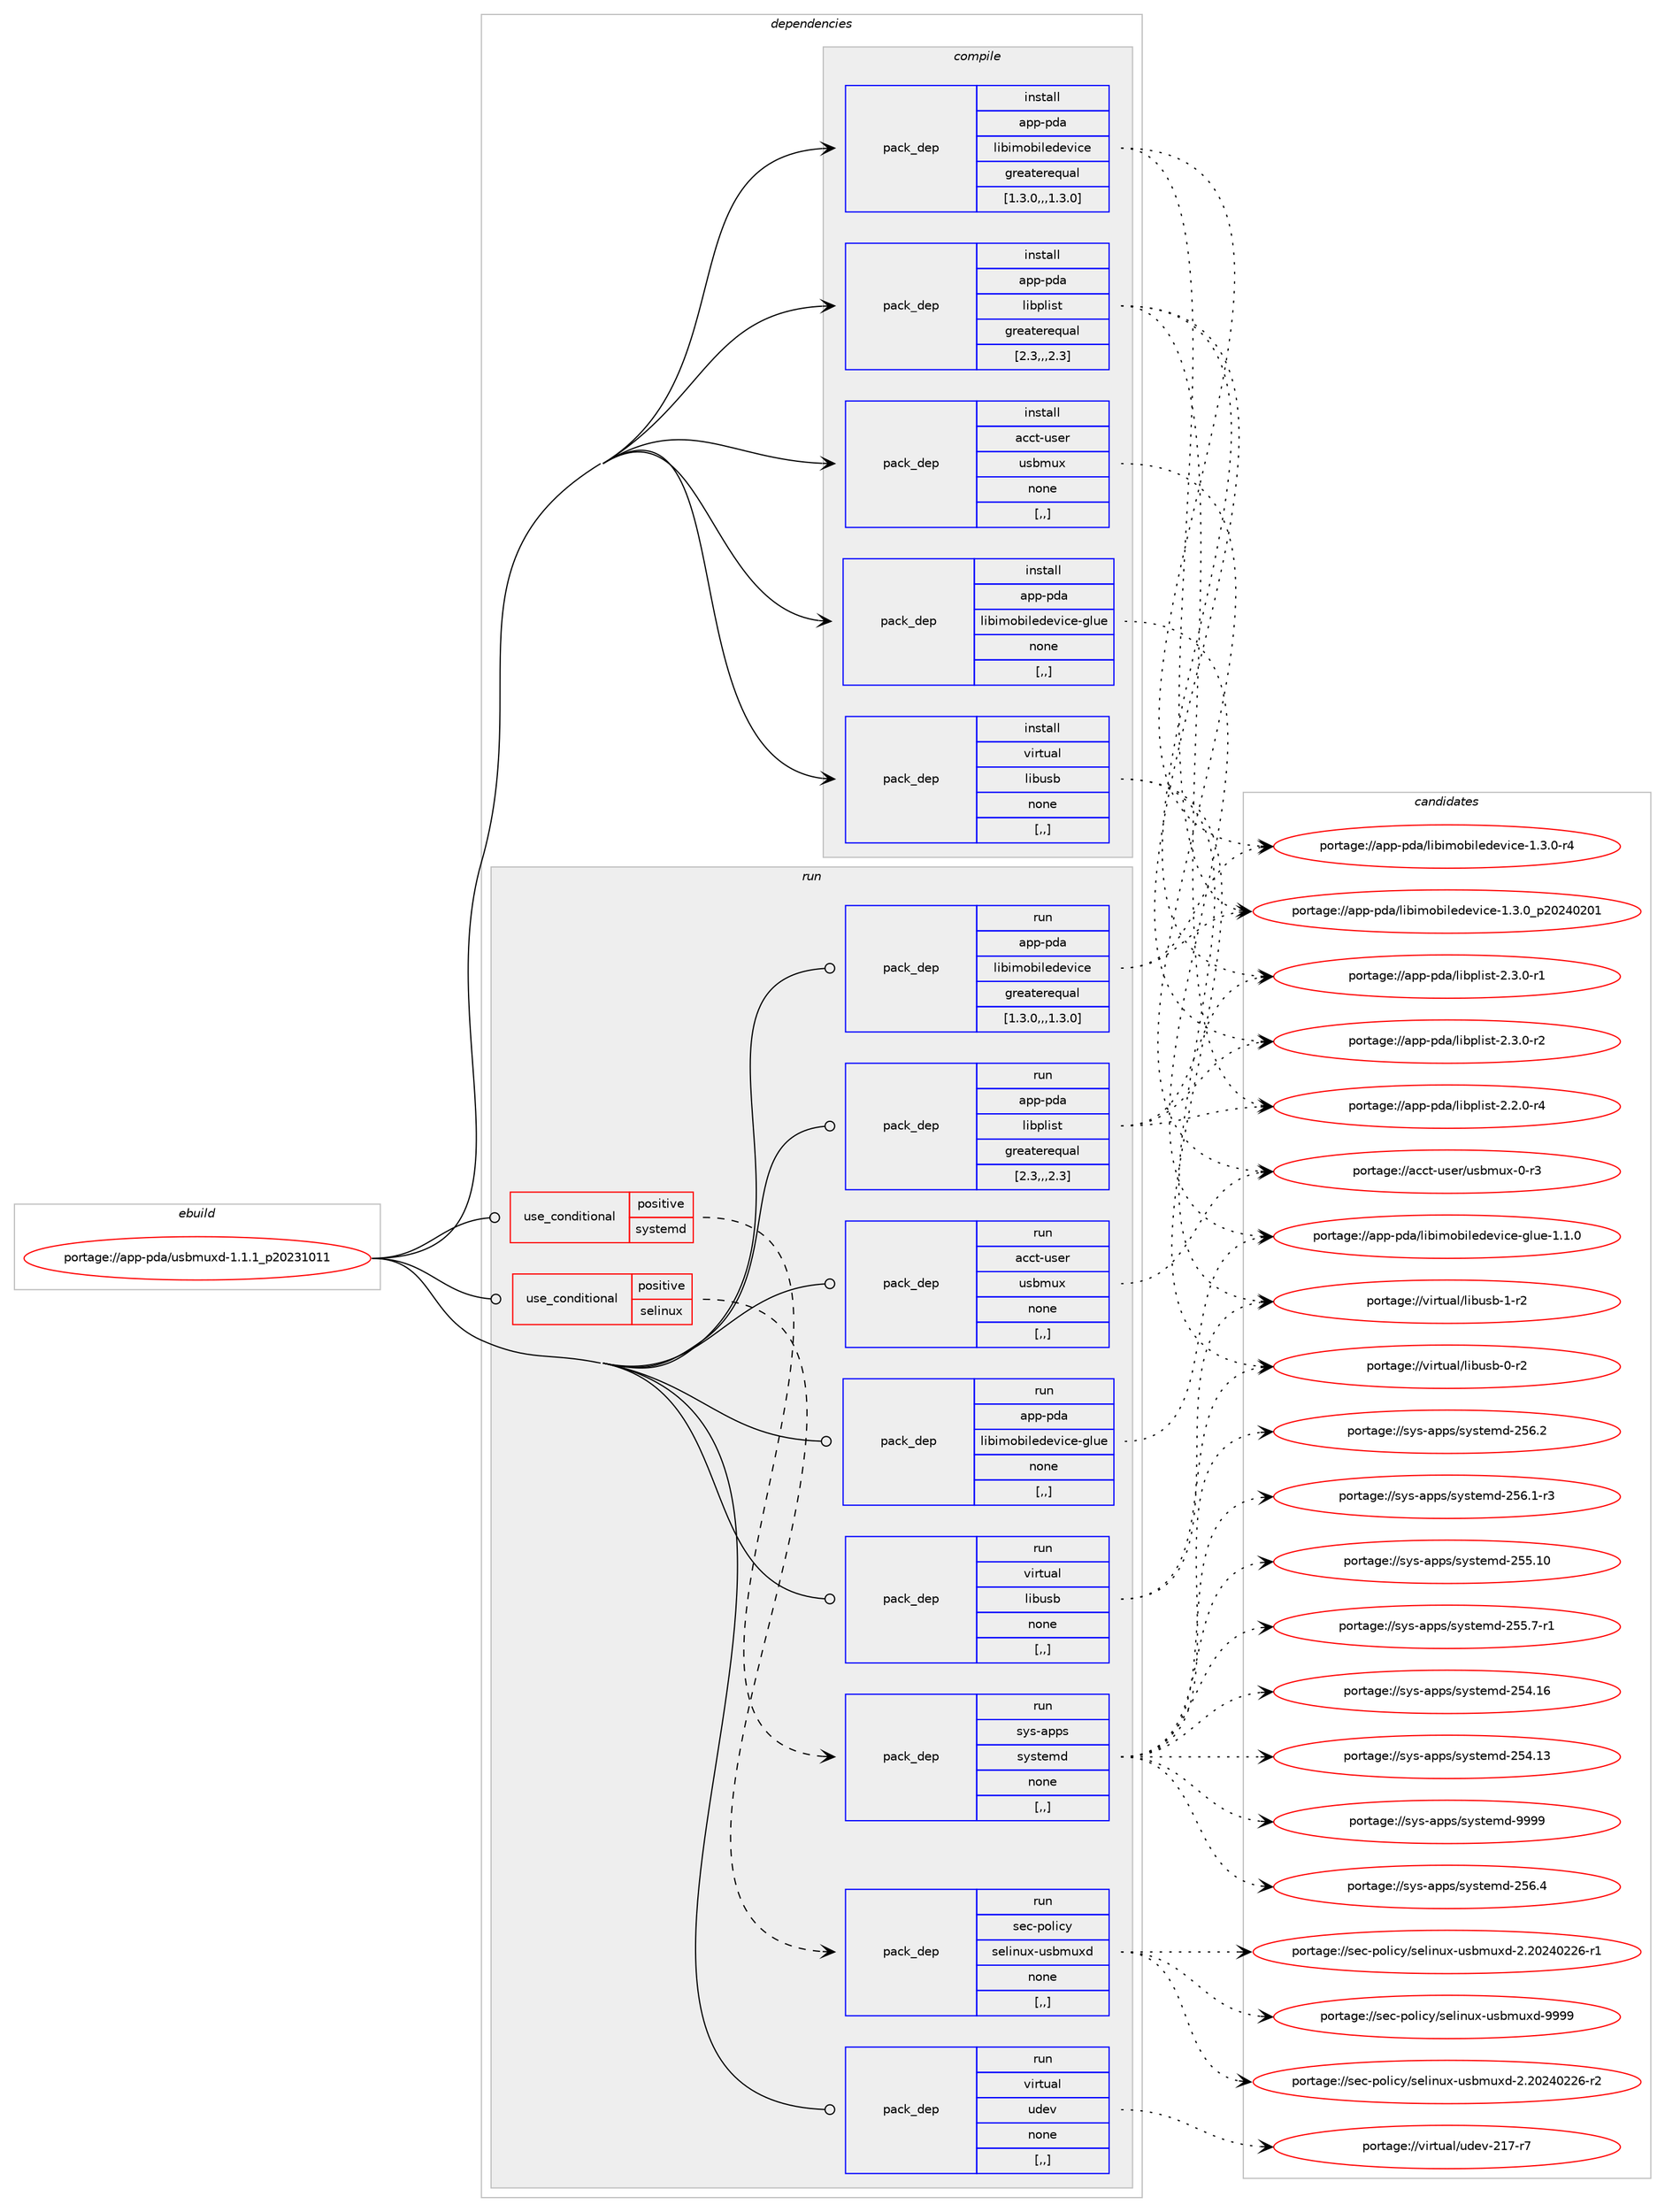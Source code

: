 digraph prolog {

# *************
# Graph options
# *************

newrank=true;
concentrate=true;
compound=true;
graph [rankdir=LR,fontname=Helvetica,fontsize=10,ranksep=1.5];#, ranksep=2.5, nodesep=0.2];
edge  [arrowhead=vee];
node  [fontname=Helvetica,fontsize=10];

# **********
# The ebuild
# **********

subgraph cluster_leftcol {
color=gray;
label=<<i>ebuild</i>>;
id [label="portage://app-pda/usbmuxd-1.1.1_p20231011", color=red, width=4, href="../app-pda/usbmuxd-1.1.1_p20231011.svg"];
}

# ****************
# The dependencies
# ****************

subgraph cluster_midcol {
color=gray;
label=<<i>dependencies</i>>;
subgraph cluster_compile {
fillcolor="#eeeeee";
style=filled;
label=<<i>compile</i>>;
subgraph pack35905 {
dependency50408 [label=<<TABLE BORDER="0" CELLBORDER="1" CELLSPACING="0" CELLPADDING="4" WIDTH="220"><TR><TD ROWSPAN="6" CELLPADDING="30">pack_dep</TD></TR><TR><TD WIDTH="110">install</TD></TR><TR><TD>acct-user</TD></TR><TR><TD>usbmux</TD></TR><TR><TD>none</TD></TR><TR><TD>[,,]</TD></TR></TABLE>>, shape=none, color=blue];
}
id:e -> dependency50408:w [weight=20,style="solid",arrowhead="vee"];
subgraph pack35906 {
dependency50409 [label=<<TABLE BORDER="0" CELLBORDER="1" CELLSPACING="0" CELLPADDING="4" WIDTH="220"><TR><TD ROWSPAN="6" CELLPADDING="30">pack_dep</TD></TR><TR><TD WIDTH="110">install</TD></TR><TR><TD>app-pda</TD></TR><TR><TD>libimobiledevice</TD></TR><TR><TD>greaterequal</TD></TR><TR><TD>[1.3.0,,,1.3.0]</TD></TR></TABLE>>, shape=none, color=blue];
}
id:e -> dependency50409:w [weight=20,style="solid",arrowhead="vee"];
subgraph pack35907 {
dependency50410 [label=<<TABLE BORDER="0" CELLBORDER="1" CELLSPACING="0" CELLPADDING="4" WIDTH="220"><TR><TD ROWSPAN="6" CELLPADDING="30">pack_dep</TD></TR><TR><TD WIDTH="110">install</TD></TR><TR><TD>app-pda</TD></TR><TR><TD>libimobiledevice-glue</TD></TR><TR><TD>none</TD></TR><TR><TD>[,,]</TD></TR></TABLE>>, shape=none, color=blue];
}
id:e -> dependency50410:w [weight=20,style="solid",arrowhead="vee"];
subgraph pack35908 {
dependency50411 [label=<<TABLE BORDER="0" CELLBORDER="1" CELLSPACING="0" CELLPADDING="4" WIDTH="220"><TR><TD ROWSPAN="6" CELLPADDING="30">pack_dep</TD></TR><TR><TD WIDTH="110">install</TD></TR><TR><TD>app-pda</TD></TR><TR><TD>libplist</TD></TR><TR><TD>greaterequal</TD></TR><TR><TD>[2.3,,,2.3]</TD></TR></TABLE>>, shape=none, color=blue];
}
id:e -> dependency50411:w [weight=20,style="solid",arrowhead="vee"];
subgraph pack35909 {
dependency50412 [label=<<TABLE BORDER="0" CELLBORDER="1" CELLSPACING="0" CELLPADDING="4" WIDTH="220"><TR><TD ROWSPAN="6" CELLPADDING="30">pack_dep</TD></TR><TR><TD WIDTH="110">install</TD></TR><TR><TD>virtual</TD></TR><TR><TD>libusb</TD></TR><TR><TD>none</TD></TR><TR><TD>[,,]</TD></TR></TABLE>>, shape=none, color=blue];
}
id:e -> dependency50412:w [weight=20,style="solid",arrowhead="vee"];
}
subgraph cluster_compileandrun {
fillcolor="#eeeeee";
style=filled;
label=<<i>compile and run</i>>;
}
subgraph cluster_run {
fillcolor="#eeeeee";
style=filled;
label=<<i>run</i>>;
subgraph cond14037 {
dependency50413 [label=<<TABLE BORDER="0" CELLBORDER="1" CELLSPACING="0" CELLPADDING="4"><TR><TD ROWSPAN="3" CELLPADDING="10">use_conditional</TD></TR><TR><TD>positive</TD></TR><TR><TD>selinux</TD></TR></TABLE>>, shape=none, color=red];
subgraph pack35910 {
dependency50414 [label=<<TABLE BORDER="0" CELLBORDER="1" CELLSPACING="0" CELLPADDING="4" WIDTH="220"><TR><TD ROWSPAN="6" CELLPADDING="30">pack_dep</TD></TR><TR><TD WIDTH="110">run</TD></TR><TR><TD>sec-policy</TD></TR><TR><TD>selinux-usbmuxd</TD></TR><TR><TD>none</TD></TR><TR><TD>[,,]</TD></TR></TABLE>>, shape=none, color=blue];
}
dependency50413:e -> dependency50414:w [weight=20,style="dashed",arrowhead="vee"];
}
id:e -> dependency50413:w [weight=20,style="solid",arrowhead="odot"];
subgraph cond14038 {
dependency50415 [label=<<TABLE BORDER="0" CELLBORDER="1" CELLSPACING="0" CELLPADDING="4"><TR><TD ROWSPAN="3" CELLPADDING="10">use_conditional</TD></TR><TR><TD>positive</TD></TR><TR><TD>systemd</TD></TR></TABLE>>, shape=none, color=red];
subgraph pack35911 {
dependency50416 [label=<<TABLE BORDER="0" CELLBORDER="1" CELLSPACING="0" CELLPADDING="4" WIDTH="220"><TR><TD ROWSPAN="6" CELLPADDING="30">pack_dep</TD></TR><TR><TD WIDTH="110">run</TD></TR><TR><TD>sys-apps</TD></TR><TR><TD>systemd</TD></TR><TR><TD>none</TD></TR><TR><TD>[,,]</TD></TR></TABLE>>, shape=none, color=blue];
}
dependency50415:e -> dependency50416:w [weight=20,style="dashed",arrowhead="vee"];
}
id:e -> dependency50415:w [weight=20,style="solid",arrowhead="odot"];
subgraph pack35912 {
dependency50417 [label=<<TABLE BORDER="0" CELLBORDER="1" CELLSPACING="0" CELLPADDING="4" WIDTH="220"><TR><TD ROWSPAN="6" CELLPADDING="30">pack_dep</TD></TR><TR><TD WIDTH="110">run</TD></TR><TR><TD>acct-user</TD></TR><TR><TD>usbmux</TD></TR><TR><TD>none</TD></TR><TR><TD>[,,]</TD></TR></TABLE>>, shape=none, color=blue];
}
id:e -> dependency50417:w [weight=20,style="solid",arrowhead="odot"];
subgraph pack35913 {
dependency50418 [label=<<TABLE BORDER="0" CELLBORDER="1" CELLSPACING="0" CELLPADDING="4" WIDTH="220"><TR><TD ROWSPAN="6" CELLPADDING="30">pack_dep</TD></TR><TR><TD WIDTH="110">run</TD></TR><TR><TD>app-pda</TD></TR><TR><TD>libimobiledevice</TD></TR><TR><TD>greaterequal</TD></TR><TR><TD>[1.3.0,,,1.3.0]</TD></TR></TABLE>>, shape=none, color=blue];
}
id:e -> dependency50418:w [weight=20,style="solid",arrowhead="odot"];
subgraph pack35914 {
dependency50419 [label=<<TABLE BORDER="0" CELLBORDER="1" CELLSPACING="0" CELLPADDING="4" WIDTH="220"><TR><TD ROWSPAN="6" CELLPADDING="30">pack_dep</TD></TR><TR><TD WIDTH="110">run</TD></TR><TR><TD>app-pda</TD></TR><TR><TD>libimobiledevice-glue</TD></TR><TR><TD>none</TD></TR><TR><TD>[,,]</TD></TR></TABLE>>, shape=none, color=blue];
}
id:e -> dependency50419:w [weight=20,style="solid",arrowhead="odot"];
subgraph pack35915 {
dependency50420 [label=<<TABLE BORDER="0" CELLBORDER="1" CELLSPACING="0" CELLPADDING="4" WIDTH="220"><TR><TD ROWSPAN="6" CELLPADDING="30">pack_dep</TD></TR><TR><TD WIDTH="110">run</TD></TR><TR><TD>app-pda</TD></TR><TR><TD>libplist</TD></TR><TR><TD>greaterequal</TD></TR><TR><TD>[2.3,,,2.3]</TD></TR></TABLE>>, shape=none, color=blue];
}
id:e -> dependency50420:w [weight=20,style="solid",arrowhead="odot"];
subgraph pack35916 {
dependency50421 [label=<<TABLE BORDER="0" CELLBORDER="1" CELLSPACING="0" CELLPADDING="4" WIDTH="220"><TR><TD ROWSPAN="6" CELLPADDING="30">pack_dep</TD></TR><TR><TD WIDTH="110">run</TD></TR><TR><TD>virtual</TD></TR><TR><TD>libusb</TD></TR><TR><TD>none</TD></TR><TR><TD>[,,]</TD></TR></TABLE>>, shape=none, color=blue];
}
id:e -> dependency50421:w [weight=20,style="solid",arrowhead="odot"];
subgraph pack35917 {
dependency50422 [label=<<TABLE BORDER="0" CELLBORDER="1" CELLSPACING="0" CELLPADDING="4" WIDTH="220"><TR><TD ROWSPAN="6" CELLPADDING="30">pack_dep</TD></TR><TR><TD WIDTH="110">run</TD></TR><TR><TD>virtual</TD></TR><TR><TD>udev</TD></TR><TR><TD>none</TD></TR><TR><TD>[,,]</TD></TR></TABLE>>, shape=none, color=blue];
}
id:e -> dependency50422:w [weight=20,style="solid",arrowhead="odot"];
}
}

# **************
# The candidates
# **************

subgraph cluster_choices {
rank=same;
color=gray;
label=<<i>candidates</i>>;

subgraph choice35905 {
color=black;
nodesep=1;
choice97999911645117115101114471171159810911712045484511451 [label="portage://acct-user/usbmux-0-r3", color=red, width=4,href="../acct-user/usbmux-0-r3.svg"];
dependency50408:e -> choice97999911645117115101114471171159810911712045484511451:w [style=dotted,weight="100"];
}
subgraph choice35906 {
color=black;
nodesep=1;
choice97112112451121009747108105981051091119810510810110010111810599101454946514648951125048505248504849 [label="portage://app-pda/libimobiledevice-1.3.0_p20240201", color=red, width=4,href="../app-pda/libimobiledevice-1.3.0_p20240201.svg"];
choice971121124511210097471081059810510911198105108101100101118105991014549465146484511452 [label="portage://app-pda/libimobiledevice-1.3.0-r4", color=red, width=4,href="../app-pda/libimobiledevice-1.3.0-r4.svg"];
dependency50409:e -> choice97112112451121009747108105981051091119810510810110010111810599101454946514648951125048505248504849:w [style=dotted,weight="100"];
dependency50409:e -> choice971121124511210097471081059810510911198105108101100101118105991014549465146484511452:w [style=dotted,weight="100"];
}
subgraph choice35907 {
color=black;
nodesep=1;
choice9711211245112100974710810598105109111981051081011001011181059910145103108117101454946494648 [label="portage://app-pda/libimobiledevice-glue-1.1.0", color=red, width=4,href="../app-pda/libimobiledevice-glue-1.1.0.svg"];
dependency50410:e -> choice9711211245112100974710810598105109111981051081011001011181059910145103108117101454946494648:w [style=dotted,weight="100"];
}
subgraph choice35908 {
color=black;
nodesep=1;
choice97112112451121009747108105981121081051151164550465146484511450 [label="portage://app-pda/libplist-2.3.0-r2", color=red, width=4,href="../app-pda/libplist-2.3.0-r2.svg"];
choice97112112451121009747108105981121081051151164550465146484511449 [label="portage://app-pda/libplist-2.3.0-r1", color=red, width=4,href="../app-pda/libplist-2.3.0-r1.svg"];
choice97112112451121009747108105981121081051151164550465046484511452 [label="portage://app-pda/libplist-2.2.0-r4", color=red, width=4,href="../app-pda/libplist-2.2.0-r4.svg"];
dependency50411:e -> choice97112112451121009747108105981121081051151164550465146484511450:w [style=dotted,weight="100"];
dependency50411:e -> choice97112112451121009747108105981121081051151164550465146484511449:w [style=dotted,weight="100"];
dependency50411:e -> choice97112112451121009747108105981121081051151164550465046484511452:w [style=dotted,weight="100"];
}
subgraph choice35909 {
color=black;
nodesep=1;
choice1181051141161179710847108105981171159845494511450 [label="portage://virtual/libusb-1-r2", color=red, width=4,href="../virtual/libusb-1-r2.svg"];
choice1181051141161179710847108105981171159845484511450 [label="portage://virtual/libusb-0-r2", color=red, width=4,href="../virtual/libusb-0-r2.svg"];
dependency50412:e -> choice1181051141161179710847108105981171159845494511450:w [style=dotted,weight="100"];
dependency50412:e -> choice1181051141161179710847108105981171159845484511450:w [style=dotted,weight="100"];
}
subgraph choice35910 {
color=black;
nodesep=1;
choice1151019945112111108105991214711510110810511011712045117115981091171201004557575757 [label="portage://sec-policy/selinux-usbmuxd-9999", color=red, width=4,href="../sec-policy/selinux-usbmuxd-9999.svg"];
choice11510199451121111081059912147115101108105110117120451171159810911712010045504650485052485050544511450 [label="portage://sec-policy/selinux-usbmuxd-2.20240226-r2", color=red, width=4,href="../sec-policy/selinux-usbmuxd-2.20240226-r2.svg"];
choice11510199451121111081059912147115101108105110117120451171159810911712010045504650485052485050544511449 [label="portage://sec-policy/selinux-usbmuxd-2.20240226-r1", color=red, width=4,href="../sec-policy/selinux-usbmuxd-2.20240226-r1.svg"];
dependency50414:e -> choice1151019945112111108105991214711510110810511011712045117115981091171201004557575757:w [style=dotted,weight="100"];
dependency50414:e -> choice11510199451121111081059912147115101108105110117120451171159810911712010045504650485052485050544511450:w [style=dotted,weight="100"];
dependency50414:e -> choice11510199451121111081059912147115101108105110117120451171159810911712010045504650485052485050544511449:w [style=dotted,weight="100"];
}
subgraph choice35911 {
color=black;
nodesep=1;
choice1151211154597112112115471151211151161011091004557575757 [label="portage://sys-apps/systemd-9999", color=red, width=4,href="../sys-apps/systemd-9999.svg"];
choice115121115459711211211547115121115116101109100455053544652 [label="portage://sys-apps/systemd-256.4", color=red, width=4,href="../sys-apps/systemd-256.4.svg"];
choice115121115459711211211547115121115116101109100455053544650 [label="portage://sys-apps/systemd-256.2", color=red, width=4,href="../sys-apps/systemd-256.2.svg"];
choice1151211154597112112115471151211151161011091004550535446494511451 [label="portage://sys-apps/systemd-256.1-r3", color=red, width=4,href="../sys-apps/systemd-256.1-r3.svg"];
choice11512111545971121121154711512111511610110910045505353464948 [label="portage://sys-apps/systemd-255.10", color=red, width=4,href="../sys-apps/systemd-255.10.svg"];
choice1151211154597112112115471151211151161011091004550535346554511449 [label="portage://sys-apps/systemd-255.7-r1", color=red, width=4,href="../sys-apps/systemd-255.7-r1.svg"];
choice11512111545971121121154711512111511610110910045505352464954 [label="portage://sys-apps/systemd-254.16", color=red, width=4,href="../sys-apps/systemd-254.16.svg"];
choice11512111545971121121154711512111511610110910045505352464951 [label="portage://sys-apps/systemd-254.13", color=red, width=4,href="../sys-apps/systemd-254.13.svg"];
dependency50416:e -> choice1151211154597112112115471151211151161011091004557575757:w [style=dotted,weight="100"];
dependency50416:e -> choice115121115459711211211547115121115116101109100455053544652:w [style=dotted,weight="100"];
dependency50416:e -> choice115121115459711211211547115121115116101109100455053544650:w [style=dotted,weight="100"];
dependency50416:e -> choice1151211154597112112115471151211151161011091004550535446494511451:w [style=dotted,weight="100"];
dependency50416:e -> choice11512111545971121121154711512111511610110910045505353464948:w [style=dotted,weight="100"];
dependency50416:e -> choice1151211154597112112115471151211151161011091004550535346554511449:w [style=dotted,weight="100"];
dependency50416:e -> choice11512111545971121121154711512111511610110910045505352464954:w [style=dotted,weight="100"];
dependency50416:e -> choice11512111545971121121154711512111511610110910045505352464951:w [style=dotted,weight="100"];
}
subgraph choice35912 {
color=black;
nodesep=1;
choice97999911645117115101114471171159810911712045484511451 [label="portage://acct-user/usbmux-0-r3", color=red, width=4,href="../acct-user/usbmux-0-r3.svg"];
dependency50417:e -> choice97999911645117115101114471171159810911712045484511451:w [style=dotted,weight="100"];
}
subgraph choice35913 {
color=black;
nodesep=1;
choice97112112451121009747108105981051091119810510810110010111810599101454946514648951125048505248504849 [label="portage://app-pda/libimobiledevice-1.3.0_p20240201", color=red, width=4,href="../app-pda/libimobiledevice-1.3.0_p20240201.svg"];
choice971121124511210097471081059810510911198105108101100101118105991014549465146484511452 [label="portage://app-pda/libimobiledevice-1.3.0-r4", color=red, width=4,href="../app-pda/libimobiledevice-1.3.0-r4.svg"];
dependency50418:e -> choice97112112451121009747108105981051091119810510810110010111810599101454946514648951125048505248504849:w [style=dotted,weight="100"];
dependency50418:e -> choice971121124511210097471081059810510911198105108101100101118105991014549465146484511452:w [style=dotted,weight="100"];
}
subgraph choice35914 {
color=black;
nodesep=1;
choice9711211245112100974710810598105109111981051081011001011181059910145103108117101454946494648 [label="portage://app-pda/libimobiledevice-glue-1.1.0", color=red, width=4,href="../app-pda/libimobiledevice-glue-1.1.0.svg"];
dependency50419:e -> choice9711211245112100974710810598105109111981051081011001011181059910145103108117101454946494648:w [style=dotted,weight="100"];
}
subgraph choice35915 {
color=black;
nodesep=1;
choice97112112451121009747108105981121081051151164550465146484511450 [label="portage://app-pda/libplist-2.3.0-r2", color=red, width=4,href="../app-pda/libplist-2.3.0-r2.svg"];
choice97112112451121009747108105981121081051151164550465146484511449 [label="portage://app-pda/libplist-2.3.0-r1", color=red, width=4,href="../app-pda/libplist-2.3.0-r1.svg"];
choice97112112451121009747108105981121081051151164550465046484511452 [label="portage://app-pda/libplist-2.2.0-r4", color=red, width=4,href="../app-pda/libplist-2.2.0-r4.svg"];
dependency50420:e -> choice97112112451121009747108105981121081051151164550465146484511450:w [style=dotted,weight="100"];
dependency50420:e -> choice97112112451121009747108105981121081051151164550465146484511449:w [style=dotted,weight="100"];
dependency50420:e -> choice97112112451121009747108105981121081051151164550465046484511452:w [style=dotted,weight="100"];
}
subgraph choice35916 {
color=black;
nodesep=1;
choice1181051141161179710847108105981171159845494511450 [label="portage://virtual/libusb-1-r2", color=red, width=4,href="../virtual/libusb-1-r2.svg"];
choice1181051141161179710847108105981171159845484511450 [label="portage://virtual/libusb-0-r2", color=red, width=4,href="../virtual/libusb-0-r2.svg"];
dependency50421:e -> choice1181051141161179710847108105981171159845494511450:w [style=dotted,weight="100"];
dependency50421:e -> choice1181051141161179710847108105981171159845484511450:w [style=dotted,weight="100"];
}
subgraph choice35917 {
color=black;
nodesep=1;
choice1181051141161179710847117100101118455049554511455 [label="portage://virtual/udev-217-r7", color=red, width=4,href="../virtual/udev-217-r7.svg"];
dependency50422:e -> choice1181051141161179710847117100101118455049554511455:w [style=dotted,weight="100"];
}
}

}
